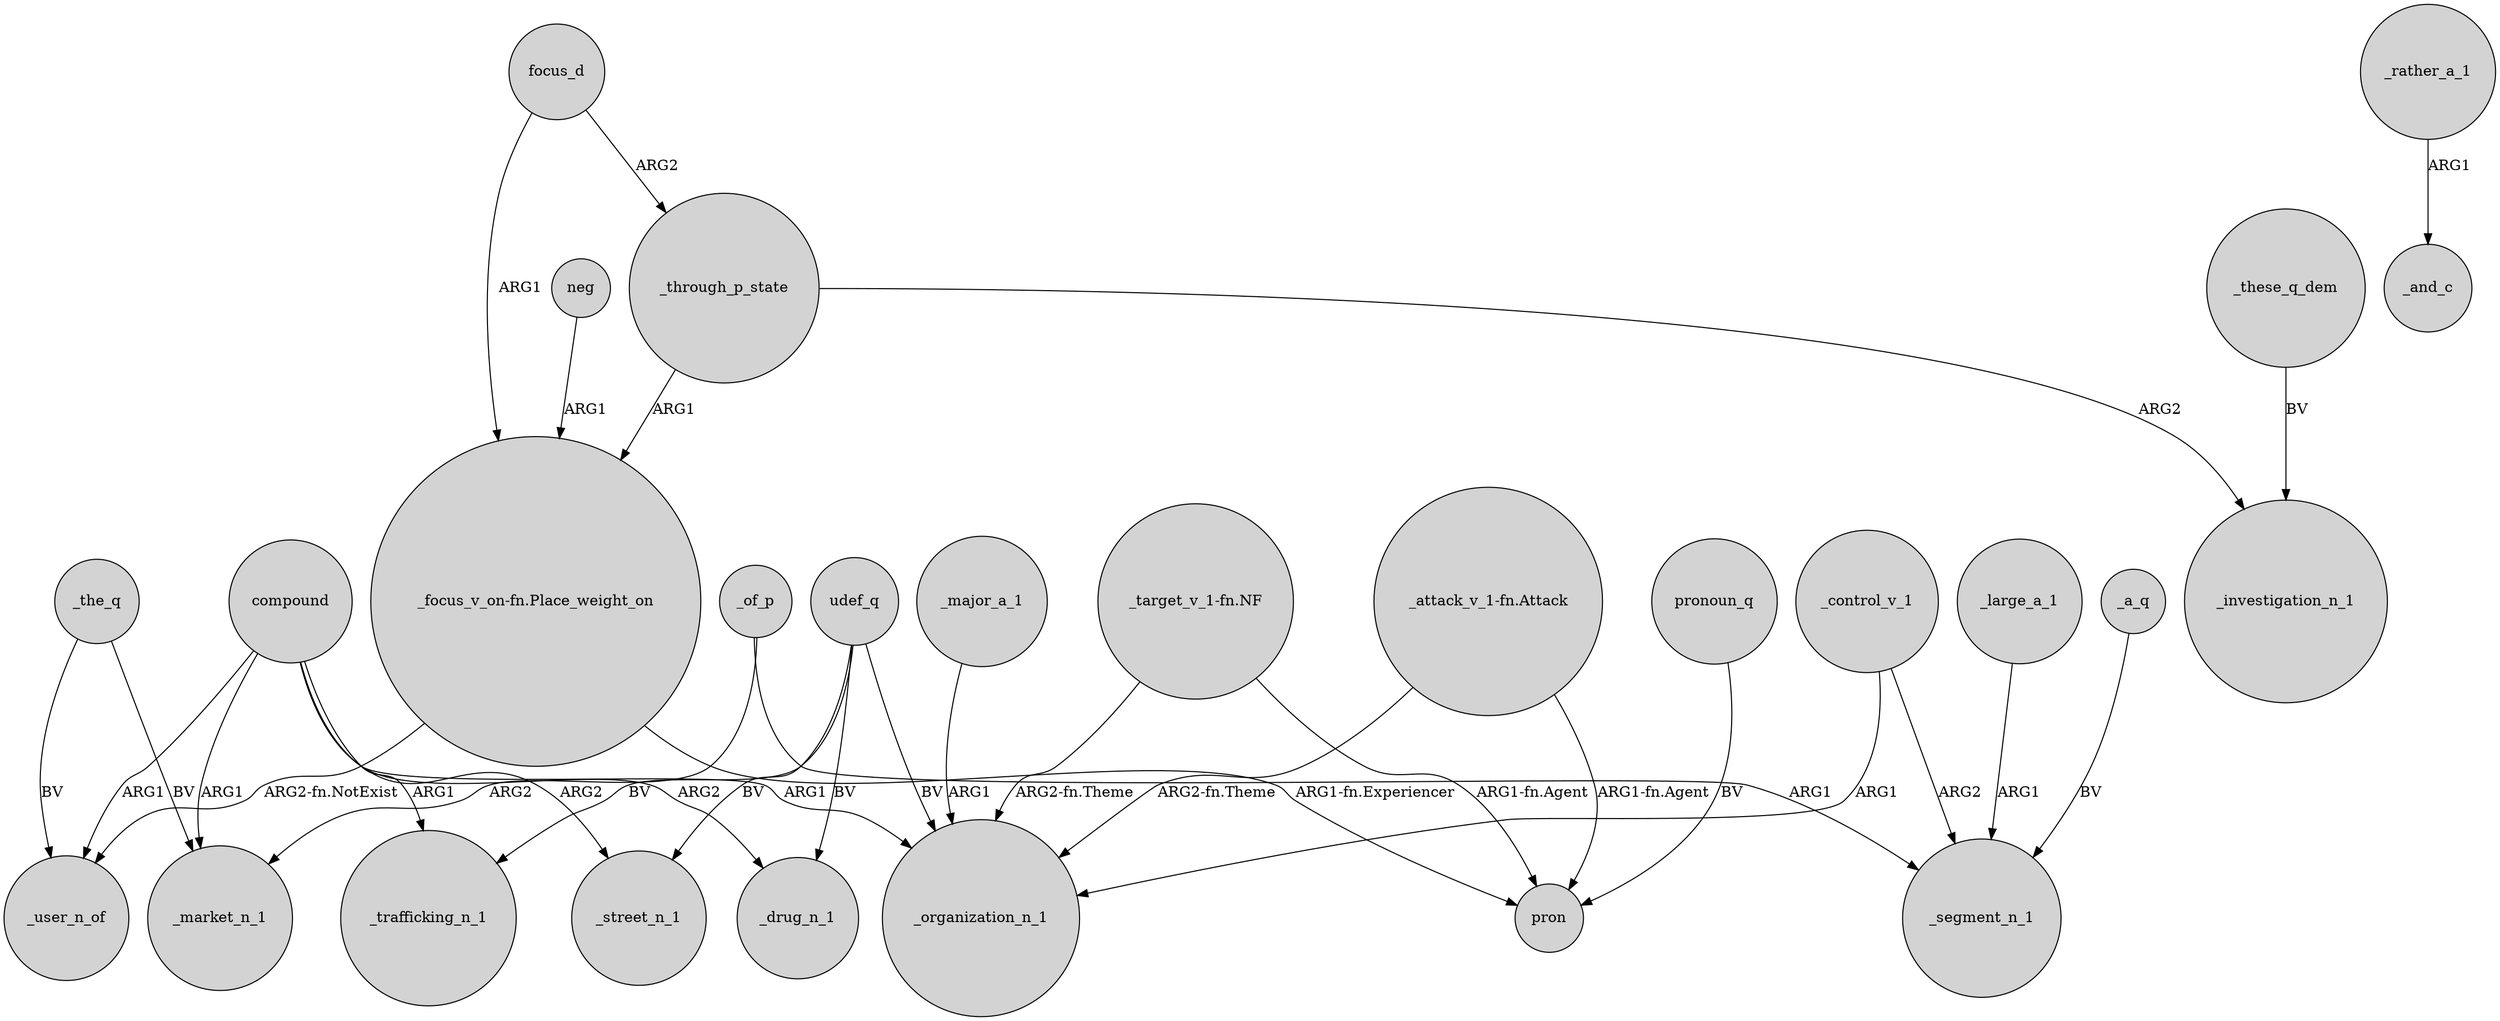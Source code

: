 digraph {
	node [shape=circle style=filled]
	focus_d -> _through_p_state [label=ARG2]
	_control_v_1 -> _segment_n_1 [label=ARG2]
	compound -> _organization_n_1 [label=ARG1]
	"_focus_v_on-fn.Place_weight_on" -> _user_n_of [label="ARG2-fn.NotExist"]
	_rather_a_1 -> _and_c [label=ARG1]
	focus_d -> "_focus_v_on-fn.Place_weight_on" [label=ARG1]
	udef_q -> _street_n_1 [label=BV]
	_major_a_1 -> _organization_n_1 [label=ARG1]
	neg -> "_focus_v_on-fn.Place_weight_on" [label=ARG1]
	_a_q -> _segment_n_1 [label=BV]
	udef_q -> _drug_n_1 [label=BV]
	_of_p -> _market_n_1 [label=ARG2]
	_through_p_state -> "_focus_v_on-fn.Place_weight_on" [label=ARG1]
	_large_a_1 -> _segment_n_1 [label=ARG1]
	pronoun_q -> pron [label=BV]
	_control_v_1 -> _organization_n_1 [label=ARG1]
	"_attack_v_1-fn.Attack" -> pron [label="ARG1-fn.Agent"]
	"_target_v_1-fn.NF" -> _organization_n_1 [label="ARG2-fn.Theme"]
	compound -> _street_n_1 [label=ARG2]
	compound -> _drug_n_1 [label=ARG2]
	udef_q -> _organization_n_1 [label=BV]
	compound -> _user_n_of [label=ARG1]
	"_focus_v_on-fn.Place_weight_on" -> pron [label="ARG1-fn.Experiencer"]
	compound -> _trafficking_n_1 [label=ARG1]
	_these_q_dem -> _investigation_n_1 [label=BV]
	"_target_v_1-fn.NF" -> pron [label="ARG1-fn.Agent"]
	compound -> _market_n_1 [label=ARG1]
	"_attack_v_1-fn.Attack" -> _organization_n_1 [label="ARG2-fn.Theme"]
	_the_q -> _market_n_1 [label=BV]
	_the_q -> _user_n_of [label=BV]
	_of_p -> _segment_n_1 [label=ARG1]
	udef_q -> _trafficking_n_1 [label=BV]
	_through_p_state -> _investigation_n_1 [label=ARG2]
}
